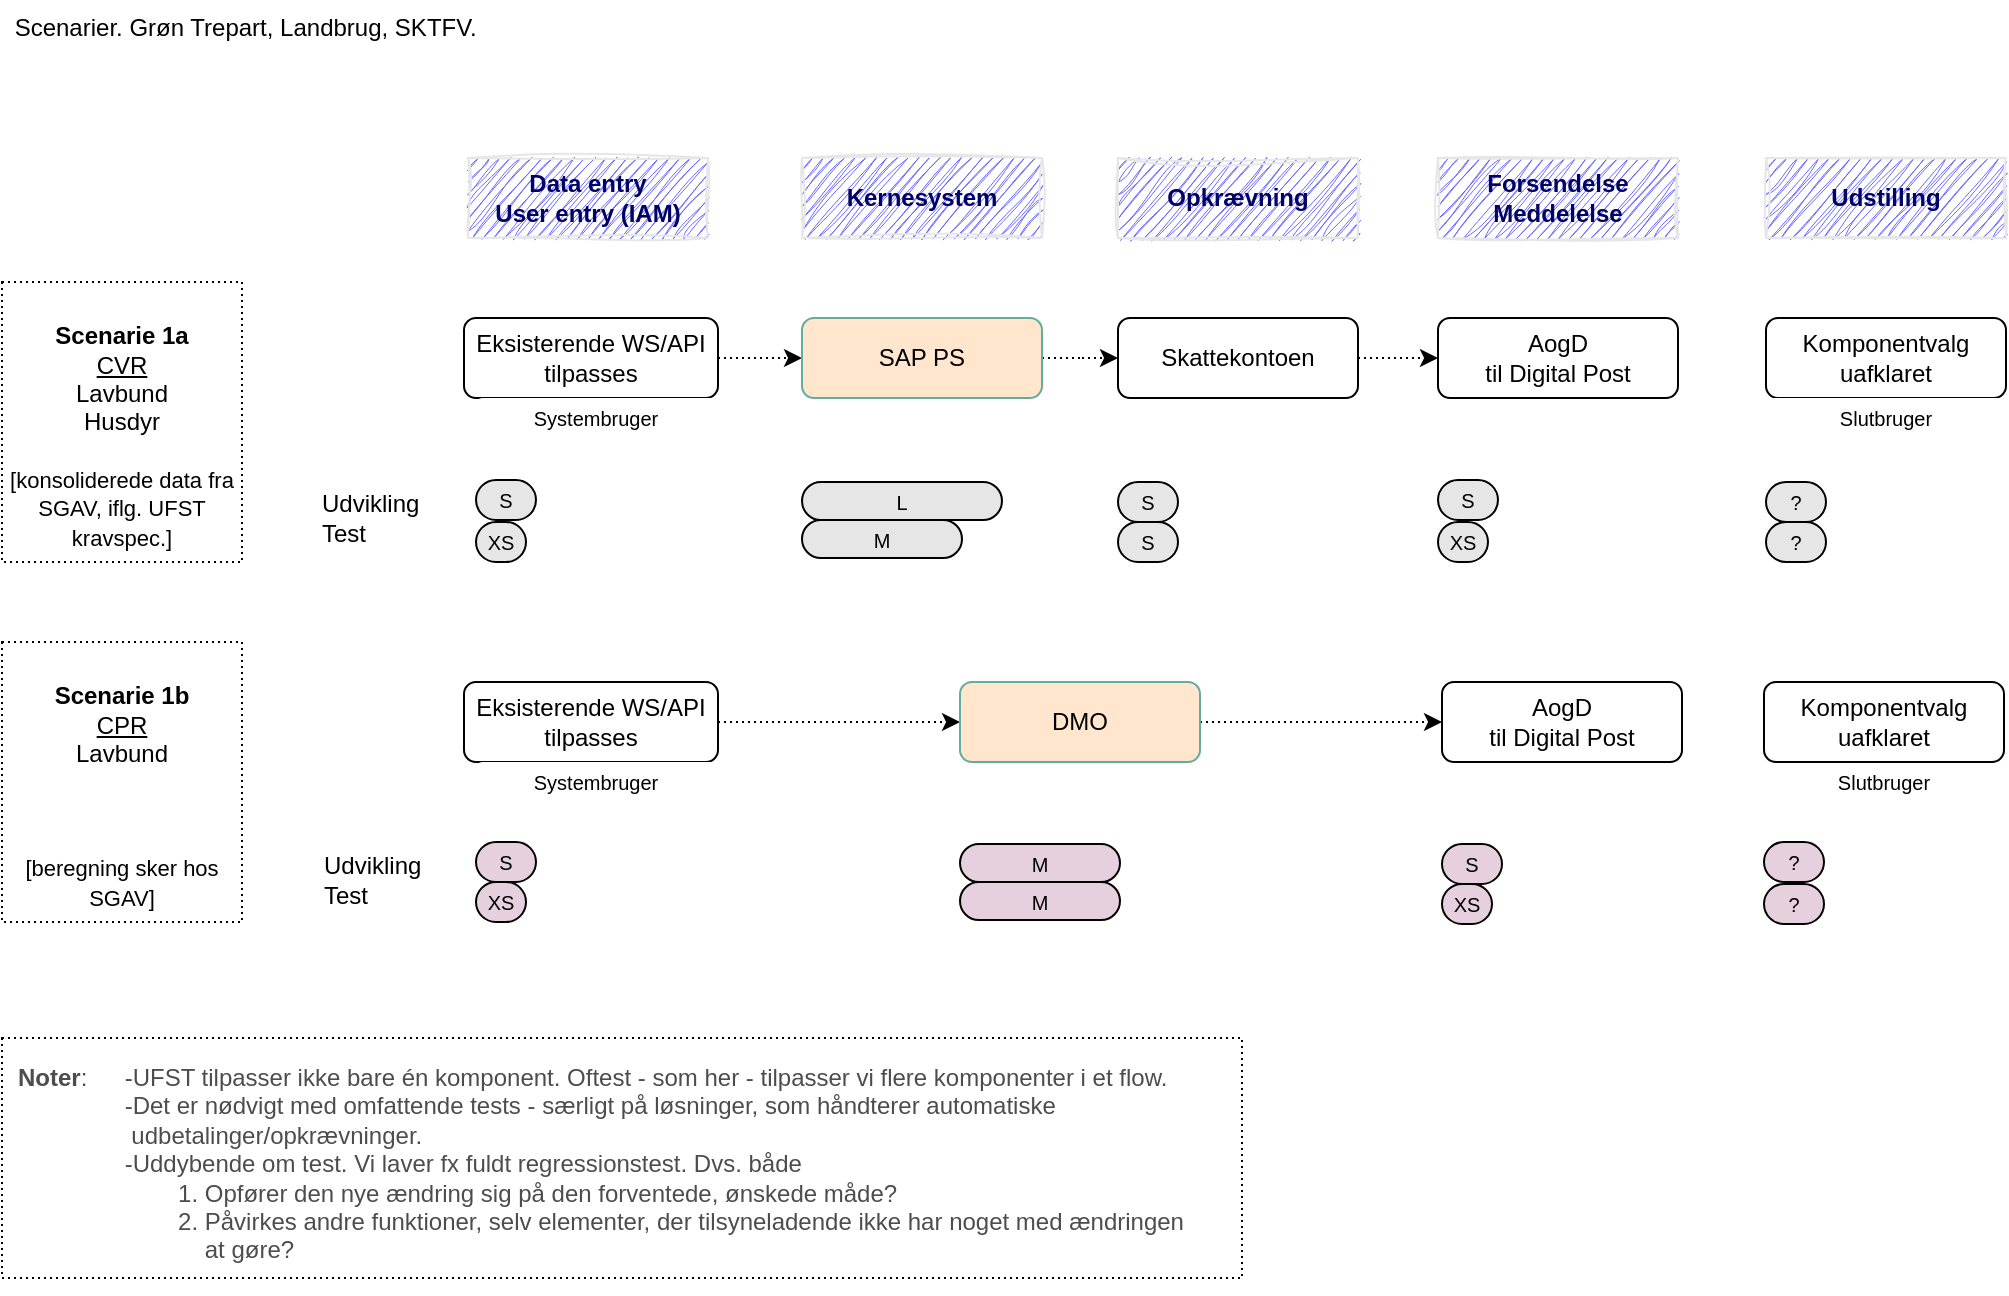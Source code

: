 <mxfile version="26.1.3" pages="2">
  <diagram name="Page-1" id="w52jkF3-wR7kU9HDOXUC">
    <mxGraphModel dx="1434" dy="866" grid="1" gridSize="10" guides="1" tooltips="1" connect="1" arrows="1" fold="1" page="1" pageScale="1" pageWidth="1169" pageHeight="827" math="0" shadow="0">
      <root>
        <mxCell id="0" />
        <mxCell id="1" parent="0" />
        <mxCell id="jPUYg1EqjeXe6Diemlhv-1" value="Data entry&lt;div&gt;User entry (IAM)&lt;/div&gt;" style="rounded=0;whiteSpace=wrap;html=1;fillColor=#6666FF;strokeColor=#E6E6E6;shadow=0;glass=0;sketch=1;curveFitting=1;jiggle=2;fontColor=#000066;fontStyle=1" parent="1" vertex="1">
          <mxGeometry x="273" y="160" width="120" height="40" as="geometry" />
        </mxCell>
        <mxCell id="jPUYg1EqjeXe6Diemlhv-2" value="Kernesystem" style="rounded=0;whiteSpace=wrap;html=1;fillColor=#6666FF;strokeColor=#E6E6E6;shadow=0;glass=0;sketch=1;curveFitting=1;jiggle=2;fontColor=#000066;fontStyle=1" parent="1" vertex="1">
          <mxGeometry x="440" y="160" width="120" height="40" as="geometry" />
        </mxCell>
        <mxCell id="jPUYg1EqjeXe6Diemlhv-3" value="Opkrævning" style="rounded=0;whiteSpace=wrap;html=1;fillColor=#6666FF;strokeColor=#E6E6E6;shadow=0;glass=0;sketch=1;curveFitting=1;jiggle=2;fontColor=#000066;fontStyle=1" parent="1" vertex="1">
          <mxGeometry x="598" y="160" width="120" height="40" as="geometry" />
        </mxCell>
        <mxCell id="jPUYg1EqjeXe6Diemlhv-4" value="Forsendelse&lt;div&gt;Meddelelse&lt;/div&gt;" style="rounded=0;whiteSpace=wrap;html=1;fillColor=#6666FF;strokeColor=#E6E6E6;shadow=0;glass=0;sketch=1;curveFitting=1;jiggle=2;fontColor=#000066;fontStyle=1" parent="1" vertex="1">
          <mxGeometry x="758" y="160" width="120" height="40" as="geometry" />
        </mxCell>
        <mxCell id="jPUYg1EqjeXe6Diemlhv-6" value="Udvikling&lt;div&gt;Test&lt;/div&gt;" style="rounded=0;whiteSpace=wrap;html=1;dashed=1;dashPattern=1 2;align=left;strokeColor=none;fillColor=none;spacing=1;verticalAlign=middle;" parent="1" vertex="1">
          <mxGeometry x="200" y="501" width="70" height="40" as="geometry" />
        </mxCell>
        <mxCell id="I2_qbIUxM6kLmOSu3rbW-24" style="edgeStyle=orthogonalEdgeStyle;rounded=0;orthogonalLoop=1;jettySize=auto;html=1;entryX=0;entryY=0.5;entryDx=0;entryDy=0;strokeWidth=1;strokeColor=#000000;dashed=1;dashPattern=1 2;" parent="1" source="jPUYg1EqjeXe6Diemlhv-8" target="jPUYg1EqjeXe6Diemlhv-9" edge="1">
          <mxGeometry relative="1" as="geometry" />
        </mxCell>
        <mxCell id="jPUYg1EqjeXe6Diemlhv-8" value="Eksisterende WS/API tilpasses" style="rounded=1;whiteSpace=wrap;html=1;" parent="1" vertex="1">
          <mxGeometry x="271" y="240" width="127" height="40" as="geometry" />
        </mxCell>
        <mxCell id="I2_qbIUxM6kLmOSu3rbW-25" style="edgeStyle=orthogonalEdgeStyle;rounded=0;orthogonalLoop=1;jettySize=auto;html=1;entryX=0;entryY=0.5;entryDx=0;entryDy=0;strokeWidth=1;strokeColor=#000000;dashed=1;dashPattern=1 2;" parent="1" source="jPUYg1EqjeXe6Diemlhv-9" target="jPUYg1EqjeXe6Diemlhv-11" edge="1">
          <mxGeometry relative="1" as="geometry" />
        </mxCell>
        <mxCell id="jPUYg1EqjeXe6Diemlhv-9" value="SAP PS" style="rounded=1;whiteSpace=wrap;html=1;fillColor=#ffe6cc;strokeColor=#67AB9F;" parent="1" vertex="1">
          <mxGeometry x="440" y="240" width="120" height="40" as="geometry" />
        </mxCell>
        <mxCell id="jPUYg1EqjeXe6Diemlhv-10" value="Udstilling" style="rounded=0;whiteSpace=wrap;html=1;fillColor=#6666FF;strokeColor=#E6E6E6;shadow=0;glass=0;sketch=1;curveFitting=1;jiggle=2;fontColor=#000066;fontStyle=1" parent="1" vertex="1">
          <mxGeometry x="922" y="160" width="120" height="40" as="geometry" />
        </mxCell>
        <mxCell id="I2_qbIUxM6kLmOSu3rbW-26" style="edgeStyle=orthogonalEdgeStyle;rounded=0;orthogonalLoop=1;jettySize=auto;html=1;entryX=0;entryY=0.5;entryDx=0;entryDy=0;strokeWidth=1;strokeColor=#000000;dashed=1;dashPattern=1 2;" parent="1" source="jPUYg1EqjeXe6Diemlhv-11" target="jPUYg1EqjeXe6Diemlhv-12" edge="1">
          <mxGeometry relative="1" as="geometry" />
        </mxCell>
        <mxCell id="jPUYg1EqjeXe6Diemlhv-11" value="Skattekontoen" style="rounded=1;whiteSpace=wrap;html=1;" parent="1" vertex="1">
          <mxGeometry x="598" y="240" width="120" height="40" as="geometry" />
        </mxCell>
        <mxCell id="jPUYg1EqjeXe6Diemlhv-12" value="AogD&lt;div&gt;til Digital Post&lt;/div&gt;" style="rounded=1;whiteSpace=wrap;html=1;" parent="1" vertex="1">
          <mxGeometry x="758" y="240" width="120" height="40" as="geometry" />
        </mxCell>
        <mxCell id="jPUYg1EqjeXe6Diemlhv-14" value="Komponentvalg&lt;div&gt;uafklaret&lt;/div&gt;" style="rounded=1;whiteSpace=wrap;html=1;" parent="1" vertex="1">
          <mxGeometry x="922" y="240" width="120" height="40" as="geometry" />
        </mxCell>
        <mxCell id="I2_qbIUxM6kLmOSu3rbW-8" value="&lt;div&gt;&lt;b&gt;&lt;br&gt;&lt;/b&gt;&lt;/div&gt;&lt;b&gt;&lt;div&gt;&lt;br&gt;&lt;/div&gt;Scenarie 1b&lt;/b&gt;&lt;div&gt;&lt;u&gt;CPR&lt;/u&gt;&lt;/div&gt;&lt;div&gt;Lavbund&lt;/div&gt;&lt;div&gt;&lt;br&gt;&lt;/div&gt;&lt;div&gt;&lt;br&gt;&lt;/div&gt;&lt;div&gt;&lt;br&gt;&lt;/div&gt;&lt;div&gt;&lt;font style=&quot;font-size: 11px;&quot;&gt;[beregning sker hos SGAV]&lt;/font&gt;&lt;/div&gt;&lt;div&gt;&lt;br&gt;&lt;/div&gt;" style="rounded=0;whiteSpace=wrap;html=1;dashed=1;dashPattern=1 2;" parent="1" vertex="1">
          <mxGeometry x="40" y="402" width="120" height="140" as="geometry" />
        </mxCell>
        <mxCell id="I2_qbIUxM6kLmOSu3rbW-27" style="edgeStyle=orthogonalEdgeStyle;rounded=0;orthogonalLoop=1;jettySize=auto;html=1;strokeWidth=1;strokeColor=#000000;dashed=1;dashPattern=1 2;" parent="1" source="I2_qbIUxM6kLmOSu3rbW-9" target="I2_qbIUxM6kLmOSu3rbW-11" edge="1">
          <mxGeometry relative="1" as="geometry" />
        </mxCell>
        <mxCell id="I2_qbIUxM6kLmOSu3rbW-9" value="Eksisterende WS/API tilpasses" style="rounded=1;whiteSpace=wrap;html=1;" parent="1" vertex="1">
          <mxGeometry x="271" y="422" width="127" height="40" as="geometry" />
        </mxCell>
        <mxCell id="I2_qbIUxM6kLmOSu3rbW-28" style="edgeStyle=orthogonalEdgeStyle;rounded=0;orthogonalLoop=1;jettySize=auto;html=1;entryX=0;entryY=0.5;entryDx=0;entryDy=0;strokeWidth=1;strokeColor=#000000;dashed=1;dashPattern=1 2;" parent="1" source="I2_qbIUxM6kLmOSu3rbW-11" target="I2_qbIUxM6kLmOSu3rbW-12" edge="1">
          <mxGeometry relative="1" as="geometry" />
        </mxCell>
        <mxCell id="I2_qbIUxM6kLmOSu3rbW-11" value="DMO" style="rounded=1;whiteSpace=wrap;html=1;fillColor=#ffe6cc;strokeColor=#67AB9F;" parent="1" vertex="1">
          <mxGeometry x="519" y="422" width="120" height="40" as="geometry" />
        </mxCell>
        <mxCell id="I2_qbIUxM6kLmOSu3rbW-12" value="AogD&lt;div&gt;til Digital Post&lt;/div&gt;" style="rounded=1;whiteSpace=wrap;html=1;" parent="1" vertex="1">
          <mxGeometry x="760" y="422" width="120" height="40" as="geometry" />
        </mxCell>
        <mxCell id="RFjUGFnFEoxHwDggdkSX-1" value="&lt;font style=&quot;font-size: 10px;&quot;&gt;Slutbruger&lt;/font&gt;" style="rounded=1;whiteSpace=wrap;html=1;fontSize=9;strokeColor=none;" parent="1" vertex="1">
          <mxGeometry x="922" y="280" width="120" height="20" as="geometry" />
        </mxCell>
        <mxCell id="RFjUGFnFEoxHwDggdkSX-2" value="&lt;font style=&quot;font-size: 10px;&quot;&gt;Systembruger&lt;/font&gt;" style="rounded=1;whiteSpace=wrap;html=1;fontSize=9;strokeColor=none;" parent="1" vertex="1">
          <mxGeometry x="277" y="280" width="120" height="20" as="geometry" />
        </mxCell>
        <mxCell id="RFjUGFnFEoxHwDggdkSX-3" value="&lt;font style=&quot;font-size: 10px;&quot;&gt;Systembruger&lt;/font&gt;" style="rounded=1;whiteSpace=wrap;html=1;fontSize=9;strokeColor=none;" parent="1" vertex="1">
          <mxGeometry x="277" y="462" width="120" height="20" as="geometry" />
        </mxCell>
        <mxCell id="RFjUGFnFEoxHwDggdkSX-4" value="&lt;font style=&quot;font-size: 10px;&quot;&gt;Slutbruger&lt;/font&gt;" style="rounded=1;whiteSpace=wrap;html=1;fontSize=9;strokeColor=none;" parent="1" vertex="1">
          <mxGeometry x="921" y="462" width="120" height="20" as="geometry" />
        </mxCell>
        <mxCell id="RFjUGFnFEoxHwDggdkSX-5" value="Komponentvalg&lt;div&gt;uafklaret&lt;/div&gt;" style="rounded=1;whiteSpace=wrap;html=1;" parent="1" vertex="1">
          <mxGeometry x="921" y="422" width="120" height="40" as="geometry" />
        </mxCell>
        <mxCell id="9XvFDA7prS1c_WqJo-tQ-1" value="S" style="rounded=1;whiteSpace=wrap;html=1;arcSize=50;fontSize=10;fillColor=#E6E6E6;" vertex="1" parent="1">
          <mxGeometry x="277" y="321" width="30" height="20" as="geometry" />
        </mxCell>
        <mxCell id="9XvFDA7prS1c_WqJo-tQ-2" value="L" style="rounded=1;whiteSpace=wrap;html=1;arcSize=50;fontSize=10;fillColor=#E6E6E6;" vertex="1" parent="1">
          <mxGeometry x="440" y="322" width="100" height="19" as="geometry" />
        </mxCell>
        <mxCell id="9XvFDA7prS1c_WqJo-tQ-5" value="S" style="rounded=1;whiteSpace=wrap;html=1;arcSize=50;fontSize=10;fillColor=#E6E6E6;" vertex="1" parent="1">
          <mxGeometry x="598" y="322" width="30" height="20" as="geometry" />
        </mxCell>
        <mxCell id="9XvFDA7prS1c_WqJo-tQ-6" value="S" style="rounded=1;whiteSpace=wrap;html=1;arcSize=50;fontSize=10;fillColor=#E6E6E6;" vertex="1" parent="1">
          <mxGeometry x="758" y="321" width="30" height="20" as="geometry" />
        </mxCell>
        <mxCell id="9XvFDA7prS1c_WqJo-tQ-8" value="S" style="rounded=1;whiteSpace=wrap;html=1;arcSize=50;fontSize=10;fillColor=#E6D0DE;strokeColor=default;" vertex="1" parent="1">
          <mxGeometry x="277" y="502" width="30" height="20" as="geometry" />
        </mxCell>
        <mxCell id="9XvFDA7prS1c_WqJo-tQ-9" value="M" style="rounded=1;whiteSpace=wrap;html=1;arcSize=50;fontSize=10;fillColor=#E6D0DE;strokeColor=default;" vertex="1" parent="1">
          <mxGeometry x="519" y="503" width="80" height="19" as="geometry" />
        </mxCell>
        <mxCell id="9XvFDA7prS1c_WqJo-tQ-10" value="S" style="rounded=1;whiteSpace=wrap;html=1;arcSize=50;fontSize=10;fillColor=#E6D0DE;strokeColor=default;" vertex="1" parent="1">
          <mxGeometry x="760" y="503" width="30" height="20" as="geometry" />
        </mxCell>
        <mxCell id="9XvFDA7prS1c_WqJo-tQ-11" value="?" style="rounded=1;whiteSpace=wrap;html=1;arcSize=50;fontSize=10;fillColor=#E6E6E6;" vertex="1" parent="1">
          <mxGeometry x="922" y="322" width="30" height="20" as="geometry" />
        </mxCell>
        <mxCell id="9XvFDA7prS1c_WqJo-tQ-12" value="?" style="rounded=1;whiteSpace=wrap;html=1;arcSize=50;fontSize=10;fillColor=#E6D0DE;strokeColor=default;" vertex="1" parent="1">
          <mxGeometry x="921" y="502" width="30" height="20" as="geometry" />
        </mxCell>
        <mxCell id="9XvFDA7prS1c_WqJo-tQ-13" value="XS" style="rounded=1;whiteSpace=wrap;html=1;arcSize=50;fontSize=10;fillColor=#E6E6E6;" vertex="1" parent="1">
          <mxGeometry x="277" y="342" width="25" height="20" as="geometry" />
        </mxCell>
        <mxCell id="9XvFDA7prS1c_WqJo-tQ-14" value="XS" style="rounded=1;whiteSpace=wrap;html=1;arcSize=50;fontSize=10;fillColor=#E6D0DE;strokeColor=default;" vertex="1" parent="1">
          <mxGeometry x="277" y="522" width="25" height="20" as="geometry" />
        </mxCell>
        <mxCell id="9XvFDA7prS1c_WqJo-tQ-15" value="M" style="rounded=1;whiteSpace=wrap;html=1;arcSize=50;fontSize=10;fillColor=#E6D0DE;strokeColor=default;" vertex="1" parent="1">
          <mxGeometry x="519" y="522" width="80" height="19" as="geometry" />
        </mxCell>
        <mxCell id="9XvFDA7prS1c_WqJo-tQ-18" value="M" style="rounded=1;whiteSpace=wrap;html=1;arcSize=50;fontSize=10;fillColor=#E6E6E6;" vertex="1" parent="1">
          <mxGeometry x="440" y="341" width="80" height="19" as="geometry" />
        </mxCell>
        <mxCell id="9XvFDA7prS1c_WqJo-tQ-20" value="S" style="rounded=1;whiteSpace=wrap;html=1;arcSize=50;fontSize=10;fillColor=#E6E6E6;" vertex="1" parent="1">
          <mxGeometry x="598" y="342" width="30" height="20" as="geometry" />
        </mxCell>
        <mxCell id="9XvFDA7prS1c_WqJo-tQ-21" value="XS" style="rounded=1;whiteSpace=wrap;html=1;arcSize=50;fontSize=10;fillColor=#E6E6E6;" vertex="1" parent="1">
          <mxGeometry x="758" y="342" width="25" height="20" as="geometry" />
        </mxCell>
        <mxCell id="9XvFDA7prS1c_WqJo-tQ-22" value="XS" style="rounded=1;whiteSpace=wrap;html=1;arcSize=50;fontSize=10;fillColor=#E6D0DE;strokeColor=default;" vertex="1" parent="1">
          <mxGeometry x="760" y="523" width="25" height="20" as="geometry" />
        </mxCell>
        <mxCell id="9XvFDA7prS1c_WqJo-tQ-23" value="?" style="rounded=1;whiteSpace=wrap;html=1;arcSize=50;fontSize=10;fillColor=#E6E6E6;" vertex="1" parent="1">
          <mxGeometry x="922" y="342" width="30" height="20" as="geometry" />
        </mxCell>
        <mxCell id="9XvFDA7prS1c_WqJo-tQ-24" value="?" style="rounded=1;whiteSpace=wrap;html=1;arcSize=50;fontSize=10;fillColor=#E6D0DE;strokeColor=default;" vertex="1" parent="1">
          <mxGeometry x="921" y="523" width="30" height="20" as="geometry" />
        </mxCell>
        <mxCell id="9XvFDA7prS1c_WqJo-tQ-25" value="&lt;div&gt;&lt;b&gt;&lt;br&gt;&lt;/b&gt;&lt;/div&gt;&lt;b&gt;Scenarie 1a&lt;/b&gt;&lt;div&gt;&lt;u&gt;CVR&lt;/u&gt;&lt;/div&gt;&lt;div&gt;Lavbund&lt;/div&gt;&lt;div&gt;Husdyr&lt;/div&gt;&lt;div&gt;&lt;br&gt;&lt;/div&gt;&lt;div&gt;&lt;font style=&quot;font-size: 11px;&quot;&gt;[konsoliderede data fra SGAV, iflg. UFST kravspec.]&lt;/font&gt;&lt;/div&gt;" style="rounded=0;whiteSpace=wrap;html=1;dashed=1;dashPattern=1 2;spacing=4;" vertex="1" parent="1">
          <mxGeometry x="40" y="222" width="120" height="140" as="geometry" />
        </mxCell>
        <mxCell id="9XvFDA7prS1c_WqJo-tQ-26" value="Udvikling&lt;br&gt;Test" style="rounded=0;whiteSpace=wrap;dashed=1;dashPattern=1 2;align=left;strokeColor=none;fillColor=none;spacing=0;verticalAlign=middle;html=1;" vertex="1" parent="1">
          <mxGeometry x="200" y="320" width="70" height="40" as="geometry" />
        </mxCell>
        <mxCell id="9XvFDA7prS1c_WqJo-tQ-27" value="&lt;div&gt;&lt;font style=&quot;color: rgb(77, 77, 77);&quot; face=&quot;Helvetica&quot;&gt;&lt;b&gt;Noter&lt;/b&gt;:&lt;span style=&quot;white-space: pre;&quot;&gt;&#x9;&lt;/span&gt;-UFST tilpasser ikke bare én komponent. Oftest - som her - tilpasser vi flere komponenter i et flow.&lt;/font&gt;&lt;/div&gt;&lt;div&gt;&lt;font style=&quot;color: rgb(77, 77, 77);&quot; face=&quot;Helvetica&quot;&gt;&lt;span style=&quot;white-space: pre;&quot;&gt;&#x9;&lt;/span&gt;&lt;span style=&quot;white-space: pre;&quot;&gt;&#x9;&lt;/span&gt;-Det er nødvigt med omfattende tests - særligt på løsninger, som håndterer automatiske &lt;span style=&quot;white-space: pre;&quot;&gt;&#x9;&lt;/span&gt;&lt;span style=&quot;white-space: pre;&quot;&gt;&#x9;&lt;/span&gt;&amp;nbsp;udbetalinger/opkrævninger.&lt;/font&gt;&lt;/div&gt;&lt;div&gt;&lt;font style=&quot;color: rgb(77, 77, 77);&quot; face=&quot;Helvetica&quot;&gt;&lt;span style=&quot;white-space: pre;&quot;&gt;&#x9;&lt;/span&gt;&lt;span style=&quot;white-space: pre;&quot;&gt;&#x9;&lt;/span&gt;-Uddybende om test. Vi laver fx fuldt regressionstest. Dvs. både&lt;/font&gt;&lt;/div&gt;&lt;div&gt;&lt;span style=&quot;background-color: initial;&quot;&gt;&lt;font style=&quot;color: rgb(77, 77, 77);&quot;&gt;&lt;span style=&quot;white-space: pre;&quot;&gt;&#x9;&lt;/span&gt;&lt;span style=&quot;white-space: pre;&quot;&gt;&#x9;&lt;/span&gt;&lt;span style=&quot;white-space: pre;&quot;&gt;&#x9;&lt;/span&gt;1. Opfører den nye ændring sig på den forventede, ønskede måde?&lt;/font&gt;&lt;/span&gt;&lt;/div&gt;&lt;div&gt;&lt;span style=&quot;background-color: initial;&quot;&gt;&lt;font style=&quot;color: rgb(77, 77, 77);&quot;&gt;&lt;span style=&quot;white-space: pre;&quot;&gt;&#x9;&lt;/span&gt;&lt;span style=&quot;white-space: pre;&quot;&gt;&#x9;&lt;/span&gt;&lt;span style=&quot;white-space: pre;&quot;&gt;&#x9;&lt;/span&gt;2. Påvirkes andre funktioner, selv elementer, der tilsyneladende ikke har noget med ændringen &lt;span style=&quot;white-space: pre;&quot;&gt;&#x9;&lt;/span&gt;&lt;span style=&quot;white-space: pre;&quot;&gt;&#x9;&lt;/span&gt;&lt;span style=&quot;white-space: pre;&quot;&gt;&#x9;&lt;/span&gt;&amp;nbsp; &amp;nbsp; at gøre?&lt;/font&gt;&lt;/span&gt;&lt;/div&gt;&lt;div&gt;&lt;br&gt;&lt;/div&gt;" style="rounded=0;whiteSpace=wrap;html=1;align=left;verticalAlign=top;spacingLeft=4;spacing=4;strokeColor=default;fillColor=none;spacingBottom=2;spacingTop=4;dashed=1;dashPattern=1 2;" vertex="1" parent="1">
          <mxGeometry x="40" y="600" width="620" height="120" as="geometry" />
        </mxCell>
        <mxCell id="9XvFDA7prS1c_WqJo-tQ-28" value="&amp;nbsp;Scenarier. Grøn Trepart, Landbrug, SKTFV." style="rounded=0;whiteSpace=wrap;html=1;dashed=1;dashPattern=1 2;align=left;verticalAlign=top;strokeColor=none;" vertex="1" parent="1">
          <mxGeometry x="41" y="81" width="620" height="38" as="geometry" />
        </mxCell>
      </root>
    </mxGraphModel>
  </diagram>
  <diagram id="lDGCoRgxa4W9dzSs3qXx" name="Page-2">
    <mxGraphModel grid="1" page="1" gridSize="10" guides="1" tooltips="1" connect="1" arrows="1" fold="1" pageScale="1" pageWidth="1169" pageHeight="1654" math="0" shadow="0">
      <root>
        <mxCell id="0" />
        <mxCell id="1" parent="0" />
      </root>
    </mxGraphModel>
  </diagram>
</mxfile>
